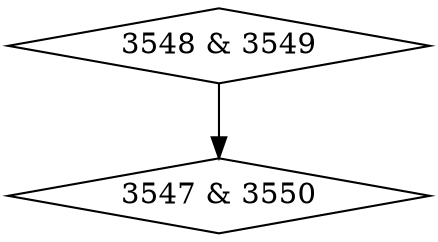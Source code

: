 digraph {
0 [label = "3547 & 3550", shape = diamond];
1 [label = "3548 & 3549", shape = diamond];
1->0;
}
